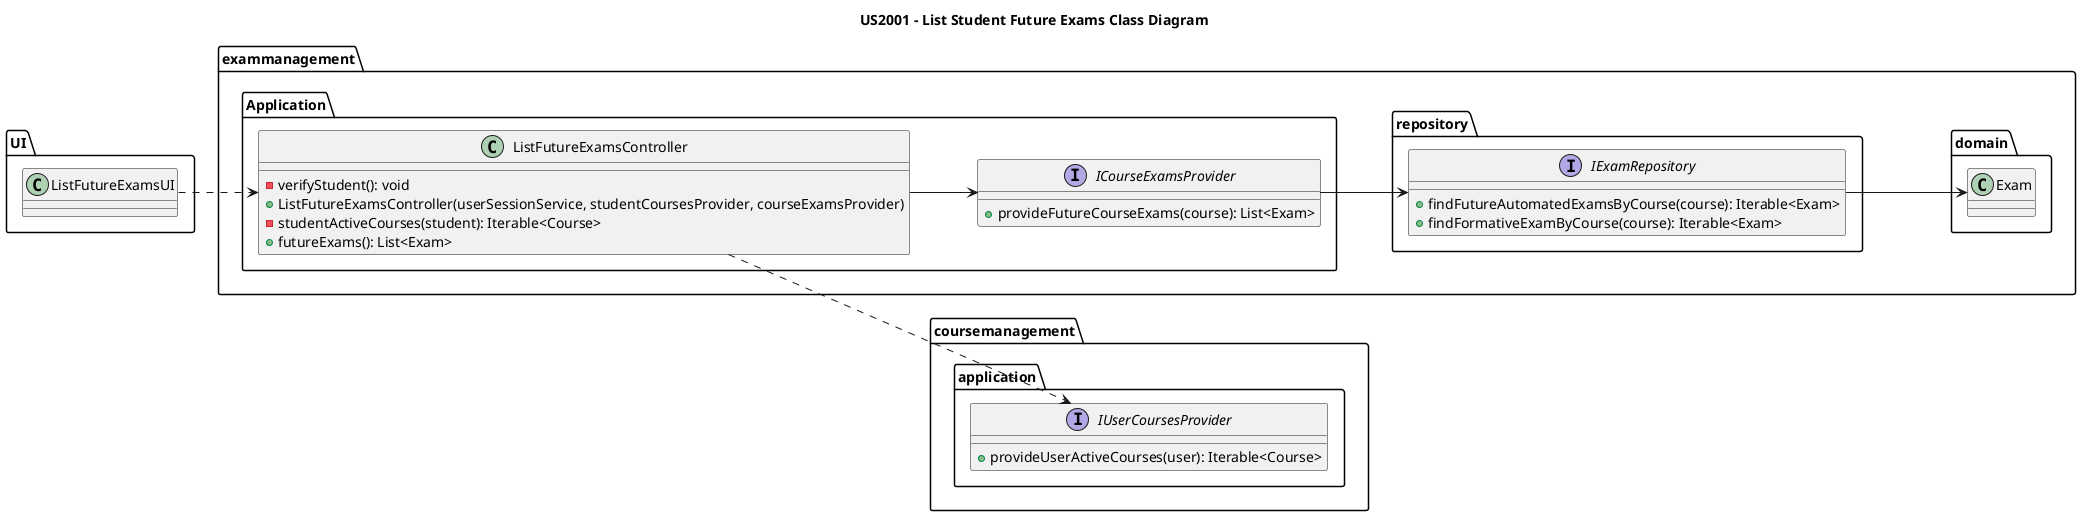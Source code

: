 @startuml

title US2001 - List Student Future Exams Class Diagram

skinparam shadowing false
left to right direction

package UI {

    class ListFutureExamsUI {}

}

package exammanagement {

    package Application {

        class ListFutureExamsController {

            - verifyStudent(): void
            + ListFutureExamsController(userSessionService, studentCoursesProvider, courseExamsProvider)
            - studentActiveCourses(student): Iterable<Course>
            + futureExams(): List<Exam>

        }

        interface ICourseExamsProvider {

            + provideFutureCourseExams(course): List<Exam>

        }

    }

    package domain {

        class Exam {}

    }

    package repository {

        interface IExamRepository {
            + findFutureAutomatedExamsByCourse(course): Iterable<Exam>
            + findFormativeExamByCourse(course): Iterable<Exam>
        }

    }

}

package coursemanagement {
    package application {
        interface IUserCoursesProvider {
            + provideUserActiveCourses(user): Iterable<Course>
        }

    }

}

ListFutureExamsUI ..> ListFutureExamsController
ListFutureExamsController --> ICourseExamsProvider
ListFutureExamsController ..> IUserCoursesProvider
ICourseExamsProvider --> IExamRepository
IExamRepository ---> Exam

@enduml